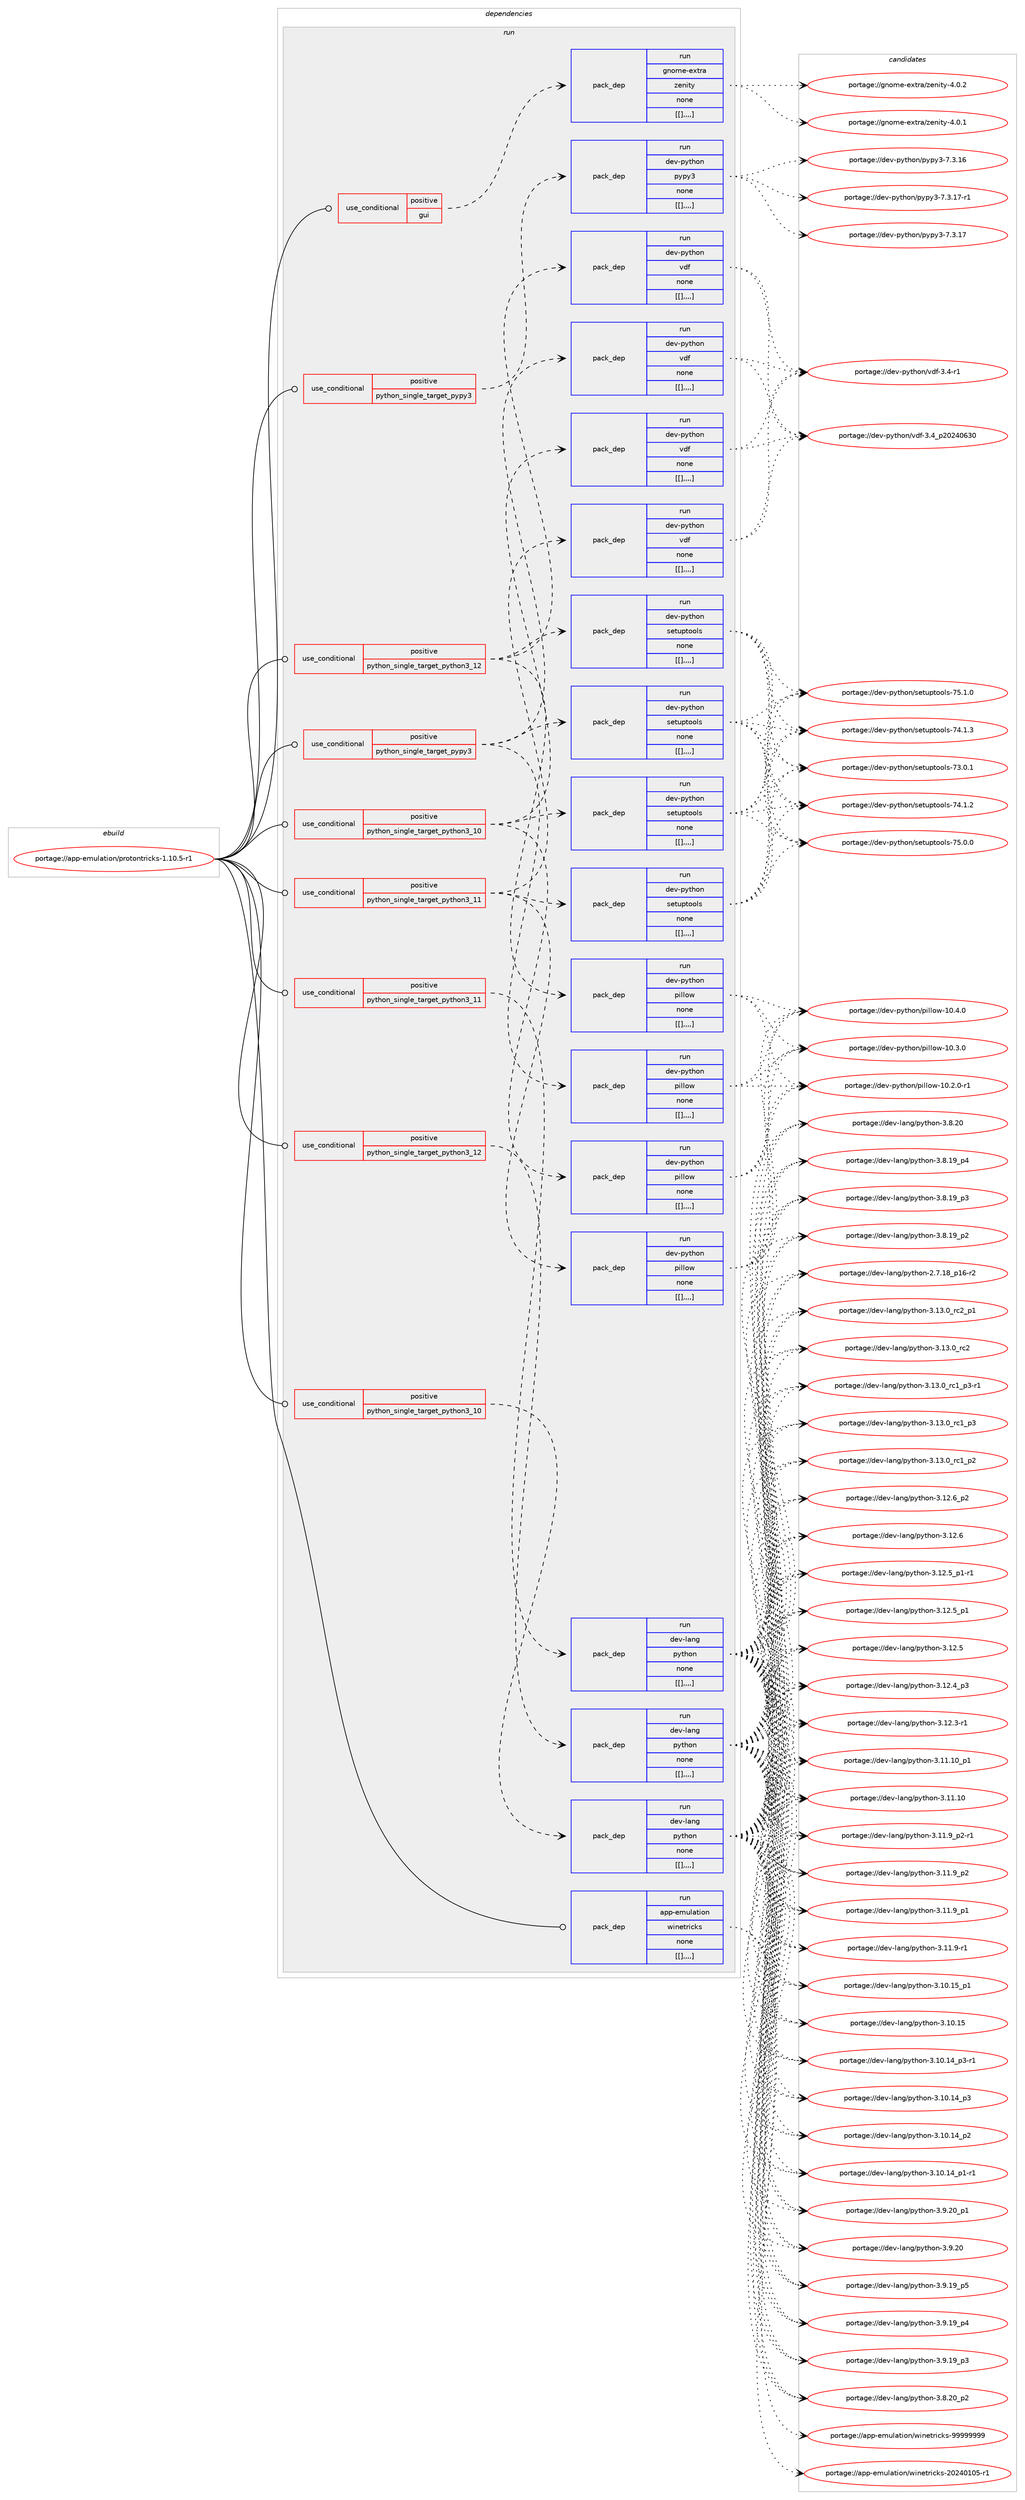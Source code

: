 digraph prolog {

# *************
# Graph options
# *************

newrank=true;
concentrate=true;
compound=true;
graph [rankdir=LR,fontname=Helvetica,fontsize=10,ranksep=1.5];#, ranksep=2.5, nodesep=0.2];
edge  [arrowhead=vee];
node  [fontname=Helvetica,fontsize=10];

# **********
# The ebuild
# **********

subgraph cluster_leftcol {
color=gray;
label=<<i>ebuild</i>>;
id [label="portage://app-emulation/protontricks-1.10.5-r1", color=red, width=4, href="../app-emulation/protontricks-1.10.5-r1.svg"];
}

# ****************
# The dependencies
# ****************

subgraph cluster_midcol {
color=gray;
label=<<i>dependencies</i>>;
subgraph cluster_compile {
fillcolor="#eeeeee";
style=filled;
label=<<i>compile</i>>;
}
subgraph cluster_compileandrun {
fillcolor="#eeeeee";
style=filled;
label=<<i>compile and run</i>>;
}
subgraph cluster_run {
fillcolor="#eeeeee";
style=filled;
label=<<i>run</i>>;
subgraph cond7455 {
dependency27256 [label=<<TABLE BORDER="0" CELLBORDER="1" CELLSPACING="0" CELLPADDING="4"><TR><TD ROWSPAN="3" CELLPADDING="10">use_conditional</TD></TR><TR><TD>positive</TD></TR><TR><TD>gui</TD></TR></TABLE>>, shape=none, color=red];
subgraph pack19598 {
dependency27257 [label=<<TABLE BORDER="0" CELLBORDER="1" CELLSPACING="0" CELLPADDING="4" WIDTH="220"><TR><TD ROWSPAN="6" CELLPADDING="30">pack_dep</TD></TR><TR><TD WIDTH="110">run</TD></TR><TR><TD>gnome-extra</TD></TR><TR><TD>zenity</TD></TR><TR><TD>none</TD></TR><TR><TD>[[],,,,]</TD></TR></TABLE>>, shape=none, color=blue];
}
dependency27256:e -> dependency27257:w [weight=20,style="dashed",arrowhead="vee"];
}
id:e -> dependency27256:w [weight=20,style="solid",arrowhead="odot"];
subgraph cond7456 {
dependency27258 [label=<<TABLE BORDER="0" CELLBORDER="1" CELLSPACING="0" CELLPADDING="4"><TR><TD ROWSPAN="3" CELLPADDING="10">use_conditional</TD></TR><TR><TD>positive</TD></TR><TR><TD>python_single_target_pypy3</TD></TR></TABLE>>, shape=none, color=red];
subgraph pack19599 {
dependency27259 [label=<<TABLE BORDER="0" CELLBORDER="1" CELLSPACING="0" CELLPADDING="4" WIDTH="220"><TR><TD ROWSPAN="6" CELLPADDING="30">pack_dep</TD></TR><TR><TD WIDTH="110">run</TD></TR><TR><TD>dev-python</TD></TR><TR><TD>pillow</TD></TR><TR><TD>none</TD></TR><TR><TD>[[],,,,]</TD></TR></TABLE>>, shape=none, color=blue];
}
dependency27258:e -> dependency27259:w [weight=20,style="dashed",arrowhead="vee"];
subgraph pack19600 {
dependency27260 [label=<<TABLE BORDER="0" CELLBORDER="1" CELLSPACING="0" CELLPADDING="4" WIDTH="220"><TR><TD ROWSPAN="6" CELLPADDING="30">pack_dep</TD></TR><TR><TD WIDTH="110">run</TD></TR><TR><TD>dev-python</TD></TR><TR><TD>setuptools</TD></TR><TR><TD>none</TD></TR><TR><TD>[[],,,,]</TD></TR></TABLE>>, shape=none, color=blue];
}
dependency27258:e -> dependency27260:w [weight=20,style="dashed",arrowhead="vee"];
subgraph pack19601 {
dependency27261 [label=<<TABLE BORDER="0" CELLBORDER="1" CELLSPACING="0" CELLPADDING="4" WIDTH="220"><TR><TD ROWSPAN="6" CELLPADDING="30">pack_dep</TD></TR><TR><TD WIDTH="110">run</TD></TR><TR><TD>dev-python</TD></TR><TR><TD>vdf</TD></TR><TR><TD>none</TD></TR><TR><TD>[[],,,,]</TD></TR></TABLE>>, shape=none, color=blue];
}
dependency27258:e -> dependency27261:w [weight=20,style="dashed",arrowhead="vee"];
}
id:e -> dependency27258:w [weight=20,style="solid",arrowhead="odot"];
subgraph cond7457 {
dependency27262 [label=<<TABLE BORDER="0" CELLBORDER="1" CELLSPACING="0" CELLPADDING="4"><TR><TD ROWSPAN="3" CELLPADDING="10">use_conditional</TD></TR><TR><TD>positive</TD></TR><TR><TD>python_single_target_pypy3</TD></TR></TABLE>>, shape=none, color=red];
subgraph pack19602 {
dependency27263 [label=<<TABLE BORDER="0" CELLBORDER="1" CELLSPACING="0" CELLPADDING="4" WIDTH="220"><TR><TD ROWSPAN="6" CELLPADDING="30">pack_dep</TD></TR><TR><TD WIDTH="110">run</TD></TR><TR><TD>dev-python</TD></TR><TR><TD>pypy3</TD></TR><TR><TD>none</TD></TR><TR><TD>[[],,,,]</TD></TR></TABLE>>, shape=none, color=blue];
}
dependency27262:e -> dependency27263:w [weight=20,style="dashed",arrowhead="vee"];
}
id:e -> dependency27262:w [weight=20,style="solid",arrowhead="odot"];
subgraph cond7458 {
dependency27264 [label=<<TABLE BORDER="0" CELLBORDER="1" CELLSPACING="0" CELLPADDING="4"><TR><TD ROWSPAN="3" CELLPADDING="10">use_conditional</TD></TR><TR><TD>positive</TD></TR><TR><TD>python_single_target_python3_10</TD></TR></TABLE>>, shape=none, color=red];
subgraph pack19603 {
dependency27265 [label=<<TABLE BORDER="0" CELLBORDER="1" CELLSPACING="0" CELLPADDING="4" WIDTH="220"><TR><TD ROWSPAN="6" CELLPADDING="30">pack_dep</TD></TR><TR><TD WIDTH="110">run</TD></TR><TR><TD>dev-lang</TD></TR><TR><TD>python</TD></TR><TR><TD>none</TD></TR><TR><TD>[[],,,,]</TD></TR></TABLE>>, shape=none, color=blue];
}
dependency27264:e -> dependency27265:w [weight=20,style="dashed",arrowhead="vee"];
}
id:e -> dependency27264:w [weight=20,style="solid",arrowhead="odot"];
subgraph cond7459 {
dependency27266 [label=<<TABLE BORDER="0" CELLBORDER="1" CELLSPACING="0" CELLPADDING="4"><TR><TD ROWSPAN="3" CELLPADDING="10">use_conditional</TD></TR><TR><TD>positive</TD></TR><TR><TD>python_single_target_python3_10</TD></TR></TABLE>>, shape=none, color=red];
subgraph pack19604 {
dependency27267 [label=<<TABLE BORDER="0" CELLBORDER="1" CELLSPACING="0" CELLPADDING="4" WIDTH="220"><TR><TD ROWSPAN="6" CELLPADDING="30">pack_dep</TD></TR><TR><TD WIDTH="110">run</TD></TR><TR><TD>dev-python</TD></TR><TR><TD>pillow</TD></TR><TR><TD>none</TD></TR><TR><TD>[[],,,,]</TD></TR></TABLE>>, shape=none, color=blue];
}
dependency27266:e -> dependency27267:w [weight=20,style="dashed",arrowhead="vee"];
subgraph pack19605 {
dependency27268 [label=<<TABLE BORDER="0" CELLBORDER="1" CELLSPACING="0" CELLPADDING="4" WIDTH="220"><TR><TD ROWSPAN="6" CELLPADDING="30">pack_dep</TD></TR><TR><TD WIDTH="110">run</TD></TR><TR><TD>dev-python</TD></TR><TR><TD>setuptools</TD></TR><TR><TD>none</TD></TR><TR><TD>[[],,,,]</TD></TR></TABLE>>, shape=none, color=blue];
}
dependency27266:e -> dependency27268:w [weight=20,style="dashed",arrowhead="vee"];
subgraph pack19606 {
dependency27269 [label=<<TABLE BORDER="0" CELLBORDER="1" CELLSPACING="0" CELLPADDING="4" WIDTH="220"><TR><TD ROWSPAN="6" CELLPADDING="30">pack_dep</TD></TR><TR><TD WIDTH="110">run</TD></TR><TR><TD>dev-python</TD></TR><TR><TD>vdf</TD></TR><TR><TD>none</TD></TR><TR><TD>[[],,,,]</TD></TR></TABLE>>, shape=none, color=blue];
}
dependency27266:e -> dependency27269:w [weight=20,style="dashed",arrowhead="vee"];
}
id:e -> dependency27266:w [weight=20,style="solid",arrowhead="odot"];
subgraph cond7460 {
dependency27270 [label=<<TABLE BORDER="0" CELLBORDER="1" CELLSPACING="0" CELLPADDING="4"><TR><TD ROWSPAN="3" CELLPADDING="10">use_conditional</TD></TR><TR><TD>positive</TD></TR><TR><TD>python_single_target_python3_11</TD></TR></TABLE>>, shape=none, color=red];
subgraph pack19607 {
dependency27271 [label=<<TABLE BORDER="0" CELLBORDER="1" CELLSPACING="0" CELLPADDING="4" WIDTH="220"><TR><TD ROWSPAN="6" CELLPADDING="30">pack_dep</TD></TR><TR><TD WIDTH="110">run</TD></TR><TR><TD>dev-lang</TD></TR><TR><TD>python</TD></TR><TR><TD>none</TD></TR><TR><TD>[[],,,,]</TD></TR></TABLE>>, shape=none, color=blue];
}
dependency27270:e -> dependency27271:w [weight=20,style="dashed",arrowhead="vee"];
}
id:e -> dependency27270:w [weight=20,style="solid",arrowhead="odot"];
subgraph cond7461 {
dependency27272 [label=<<TABLE BORDER="0" CELLBORDER="1" CELLSPACING="0" CELLPADDING="4"><TR><TD ROWSPAN="3" CELLPADDING="10">use_conditional</TD></TR><TR><TD>positive</TD></TR><TR><TD>python_single_target_python3_11</TD></TR></TABLE>>, shape=none, color=red];
subgraph pack19608 {
dependency27273 [label=<<TABLE BORDER="0" CELLBORDER="1" CELLSPACING="0" CELLPADDING="4" WIDTH="220"><TR><TD ROWSPAN="6" CELLPADDING="30">pack_dep</TD></TR><TR><TD WIDTH="110">run</TD></TR><TR><TD>dev-python</TD></TR><TR><TD>pillow</TD></TR><TR><TD>none</TD></TR><TR><TD>[[],,,,]</TD></TR></TABLE>>, shape=none, color=blue];
}
dependency27272:e -> dependency27273:w [weight=20,style="dashed",arrowhead="vee"];
subgraph pack19609 {
dependency27274 [label=<<TABLE BORDER="0" CELLBORDER="1" CELLSPACING="0" CELLPADDING="4" WIDTH="220"><TR><TD ROWSPAN="6" CELLPADDING="30">pack_dep</TD></TR><TR><TD WIDTH="110">run</TD></TR><TR><TD>dev-python</TD></TR><TR><TD>setuptools</TD></TR><TR><TD>none</TD></TR><TR><TD>[[],,,,]</TD></TR></TABLE>>, shape=none, color=blue];
}
dependency27272:e -> dependency27274:w [weight=20,style="dashed",arrowhead="vee"];
subgraph pack19610 {
dependency27275 [label=<<TABLE BORDER="0" CELLBORDER="1" CELLSPACING="0" CELLPADDING="4" WIDTH="220"><TR><TD ROWSPAN="6" CELLPADDING="30">pack_dep</TD></TR><TR><TD WIDTH="110">run</TD></TR><TR><TD>dev-python</TD></TR><TR><TD>vdf</TD></TR><TR><TD>none</TD></TR><TR><TD>[[],,,,]</TD></TR></TABLE>>, shape=none, color=blue];
}
dependency27272:e -> dependency27275:w [weight=20,style="dashed",arrowhead="vee"];
}
id:e -> dependency27272:w [weight=20,style="solid",arrowhead="odot"];
subgraph cond7462 {
dependency27276 [label=<<TABLE BORDER="0" CELLBORDER="1" CELLSPACING="0" CELLPADDING="4"><TR><TD ROWSPAN="3" CELLPADDING="10">use_conditional</TD></TR><TR><TD>positive</TD></TR><TR><TD>python_single_target_python3_12</TD></TR></TABLE>>, shape=none, color=red];
subgraph pack19611 {
dependency27277 [label=<<TABLE BORDER="0" CELLBORDER="1" CELLSPACING="0" CELLPADDING="4" WIDTH="220"><TR><TD ROWSPAN="6" CELLPADDING="30">pack_dep</TD></TR><TR><TD WIDTH="110">run</TD></TR><TR><TD>dev-lang</TD></TR><TR><TD>python</TD></TR><TR><TD>none</TD></TR><TR><TD>[[],,,,]</TD></TR></TABLE>>, shape=none, color=blue];
}
dependency27276:e -> dependency27277:w [weight=20,style="dashed",arrowhead="vee"];
}
id:e -> dependency27276:w [weight=20,style="solid",arrowhead="odot"];
subgraph cond7463 {
dependency27278 [label=<<TABLE BORDER="0" CELLBORDER="1" CELLSPACING="0" CELLPADDING="4"><TR><TD ROWSPAN="3" CELLPADDING="10">use_conditional</TD></TR><TR><TD>positive</TD></TR><TR><TD>python_single_target_python3_12</TD></TR></TABLE>>, shape=none, color=red];
subgraph pack19612 {
dependency27279 [label=<<TABLE BORDER="0" CELLBORDER="1" CELLSPACING="0" CELLPADDING="4" WIDTH="220"><TR><TD ROWSPAN="6" CELLPADDING="30">pack_dep</TD></TR><TR><TD WIDTH="110">run</TD></TR><TR><TD>dev-python</TD></TR><TR><TD>pillow</TD></TR><TR><TD>none</TD></TR><TR><TD>[[],,,,]</TD></TR></TABLE>>, shape=none, color=blue];
}
dependency27278:e -> dependency27279:w [weight=20,style="dashed",arrowhead="vee"];
subgraph pack19613 {
dependency27280 [label=<<TABLE BORDER="0" CELLBORDER="1" CELLSPACING="0" CELLPADDING="4" WIDTH="220"><TR><TD ROWSPAN="6" CELLPADDING="30">pack_dep</TD></TR><TR><TD WIDTH="110">run</TD></TR><TR><TD>dev-python</TD></TR><TR><TD>setuptools</TD></TR><TR><TD>none</TD></TR><TR><TD>[[],,,,]</TD></TR></TABLE>>, shape=none, color=blue];
}
dependency27278:e -> dependency27280:w [weight=20,style="dashed",arrowhead="vee"];
subgraph pack19614 {
dependency27281 [label=<<TABLE BORDER="0" CELLBORDER="1" CELLSPACING="0" CELLPADDING="4" WIDTH="220"><TR><TD ROWSPAN="6" CELLPADDING="30">pack_dep</TD></TR><TR><TD WIDTH="110">run</TD></TR><TR><TD>dev-python</TD></TR><TR><TD>vdf</TD></TR><TR><TD>none</TD></TR><TR><TD>[[],,,,]</TD></TR></TABLE>>, shape=none, color=blue];
}
dependency27278:e -> dependency27281:w [weight=20,style="dashed",arrowhead="vee"];
}
id:e -> dependency27278:w [weight=20,style="solid",arrowhead="odot"];
subgraph pack19615 {
dependency27282 [label=<<TABLE BORDER="0" CELLBORDER="1" CELLSPACING="0" CELLPADDING="4" WIDTH="220"><TR><TD ROWSPAN="6" CELLPADDING="30">pack_dep</TD></TR><TR><TD WIDTH="110">run</TD></TR><TR><TD>app-emulation</TD></TR><TR><TD>winetricks</TD></TR><TR><TD>none</TD></TR><TR><TD>[[],,,,]</TD></TR></TABLE>>, shape=none, color=blue];
}
id:e -> dependency27282:w [weight=20,style="solid",arrowhead="odot"];
}
}

# **************
# The candidates
# **************

subgraph cluster_choices {
rank=same;
color=gray;
label=<<i>candidates</i>>;

subgraph choice19598 {
color=black;
nodesep=1;
choice103110111109101451011201161149747122101110105116121455246484650 [label="portage://gnome-extra/zenity-4.0.2", color=red, width=4,href="../gnome-extra/zenity-4.0.2.svg"];
choice103110111109101451011201161149747122101110105116121455246484649 [label="portage://gnome-extra/zenity-4.0.1", color=red, width=4,href="../gnome-extra/zenity-4.0.1.svg"];
dependency27257:e -> choice103110111109101451011201161149747122101110105116121455246484650:w [style=dotted,weight="100"];
dependency27257:e -> choice103110111109101451011201161149747122101110105116121455246484649:w [style=dotted,weight="100"];
}
subgraph choice19599 {
color=black;
nodesep=1;
choice100101118451121211161041111104711210510810811111945494846524648 [label="portage://dev-python/pillow-10.4.0", color=red, width=4,href="../dev-python/pillow-10.4.0.svg"];
choice100101118451121211161041111104711210510810811111945494846514648 [label="portage://dev-python/pillow-10.3.0", color=red, width=4,href="../dev-python/pillow-10.3.0.svg"];
choice1001011184511212111610411111047112105108108111119454948465046484511449 [label="portage://dev-python/pillow-10.2.0-r1", color=red, width=4,href="../dev-python/pillow-10.2.0-r1.svg"];
dependency27259:e -> choice100101118451121211161041111104711210510810811111945494846524648:w [style=dotted,weight="100"];
dependency27259:e -> choice100101118451121211161041111104711210510810811111945494846514648:w [style=dotted,weight="100"];
dependency27259:e -> choice1001011184511212111610411111047112105108108111119454948465046484511449:w [style=dotted,weight="100"];
}
subgraph choice19600 {
color=black;
nodesep=1;
choice100101118451121211161041111104711510111611711211611111110811545555346494648 [label="portage://dev-python/setuptools-75.1.0", color=red, width=4,href="../dev-python/setuptools-75.1.0.svg"];
choice100101118451121211161041111104711510111611711211611111110811545555346484648 [label="portage://dev-python/setuptools-75.0.0", color=red, width=4,href="../dev-python/setuptools-75.0.0.svg"];
choice100101118451121211161041111104711510111611711211611111110811545555246494651 [label="portage://dev-python/setuptools-74.1.3", color=red, width=4,href="../dev-python/setuptools-74.1.3.svg"];
choice100101118451121211161041111104711510111611711211611111110811545555246494650 [label="portage://dev-python/setuptools-74.1.2", color=red, width=4,href="../dev-python/setuptools-74.1.2.svg"];
choice100101118451121211161041111104711510111611711211611111110811545555146484649 [label="portage://dev-python/setuptools-73.0.1", color=red, width=4,href="../dev-python/setuptools-73.0.1.svg"];
dependency27260:e -> choice100101118451121211161041111104711510111611711211611111110811545555346494648:w [style=dotted,weight="100"];
dependency27260:e -> choice100101118451121211161041111104711510111611711211611111110811545555346484648:w [style=dotted,weight="100"];
dependency27260:e -> choice100101118451121211161041111104711510111611711211611111110811545555246494651:w [style=dotted,weight="100"];
dependency27260:e -> choice100101118451121211161041111104711510111611711211611111110811545555246494650:w [style=dotted,weight="100"];
dependency27260:e -> choice100101118451121211161041111104711510111611711211611111110811545555146484649:w [style=dotted,weight="100"];
}
subgraph choice19601 {
color=black;
nodesep=1;
choice100101118451121211161041111104711810010245514652951125048505248545148 [label="portage://dev-python/vdf-3.4_p20240630", color=red, width=4,href="../dev-python/vdf-3.4_p20240630.svg"];
choice1001011184511212111610411111047118100102455146524511449 [label="portage://dev-python/vdf-3.4-r1", color=red, width=4,href="../dev-python/vdf-3.4-r1.svg"];
dependency27261:e -> choice100101118451121211161041111104711810010245514652951125048505248545148:w [style=dotted,weight="100"];
dependency27261:e -> choice1001011184511212111610411111047118100102455146524511449:w [style=dotted,weight="100"];
}
subgraph choice19602 {
color=black;
nodesep=1;
choice100101118451121211161041111104711212111212151455546514649554511449 [label="portage://dev-python/pypy3-7.3.17-r1", color=red, width=4,href="../dev-python/pypy3-7.3.17-r1.svg"];
choice10010111845112121116104111110471121211121215145554651464955 [label="portage://dev-python/pypy3-7.3.17", color=red, width=4,href="../dev-python/pypy3-7.3.17.svg"];
choice10010111845112121116104111110471121211121215145554651464954 [label="portage://dev-python/pypy3-7.3.16", color=red, width=4,href="../dev-python/pypy3-7.3.16.svg"];
dependency27263:e -> choice100101118451121211161041111104711212111212151455546514649554511449:w [style=dotted,weight="100"];
dependency27263:e -> choice10010111845112121116104111110471121211121215145554651464955:w [style=dotted,weight="100"];
dependency27263:e -> choice10010111845112121116104111110471121211121215145554651464954:w [style=dotted,weight="100"];
}
subgraph choice19603 {
color=black;
nodesep=1;
choice100101118451089711010347112121116104111110455146495146489511499509511249 [label="portage://dev-lang/python-3.13.0_rc2_p1", color=red, width=4,href="../dev-lang/python-3.13.0_rc2_p1.svg"];
choice10010111845108971101034711212111610411111045514649514648951149950 [label="portage://dev-lang/python-3.13.0_rc2", color=red, width=4,href="../dev-lang/python-3.13.0_rc2.svg"];
choice1001011184510897110103471121211161041111104551464951464895114994995112514511449 [label="portage://dev-lang/python-3.13.0_rc1_p3-r1", color=red, width=4,href="../dev-lang/python-3.13.0_rc1_p3-r1.svg"];
choice100101118451089711010347112121116104111110455146495146489511499499511251 [label="portage://dev-lang/python-3.13.0_rc1_p3", color=red, width=4,href="../dev-lang/python-3.13.0_rc1_p3.svg"];
choice100101118451089711010347112121116104111110455146495146489511499499511250 [label="portage://dev-lang/python-3.13.0_rc1_p2", color=red, width=4,href="../dev-lang/python-3.13.0_rc1_p2.svg"];
choice100101118451089711010347112121116104111110455146495046549511250 [label="portage://dev-lang/python-3.12.6_p2", color=red, width=4,href="../dev-lang/python-3.12.6_p2.svg"];
choice10010111845108971101034711212111610411111045514649504654 [label="portage://dev-lang/python-3.12.6", color=red, width=4,href="../dev-lang/python-3.12.6.svg"];
choice1001011184510897110103471121211161041111104551464950465395112494511449 [label="portage://dev-lang/python-3.12.5_p1-r1", color=red, width=4,href="../dev-lang/python-3.12.5_p1-r1.svg"];
choice100101118451089711010347112121116104111110455146495046539511249 [label="portage://dev-lang/python-3.12.5_p1", color=red, width=4,href="../dev-lang/python-3.12.5_p1.svg"];
choice10010111845108971101034711212111610411111045514649504653 [label="portage://dev-lang/python-3.12.5", color=red, width=4,href="../dev-lang/python-3.12.5.svg"];
choice100101118451089711010347112121116104111110455146495046529511251 [label="portage://dev-lang/python-3.12.4_p3", color=red, width=4,href="../dev-lang/python-3.12.4_p3.svg"];
choice100101118451089711010347112121116104111110455146495046514511449 [label="portage://dev-lang/python-3.12.3-r1", color=red, width=4,href="../dev-lang/python-3.12.3-r1.svg"];
choice10010111845108971101034711212111610411111045514649494649489511249 [label="portage://dev-lang/python-3.11.10_p1", color=red, width=4,href="../dev-lang/python-3.11.10_p1.svg"];
choice1001011184510897110103471121211161041111104551464949464948 [label="portage://dev-lang/python-3.11.10", color=red, width=4,href="../dev-lang/python-3.11.10.svg"];
choice1001011184510897110103471121211161041111104551464949465795112504511449 [label="portage://dev-lang/python-3.11.9_p2-r1", color=red, width=4,href="../dev-lang/python-3.11.9_p2-r1.svg"];
choice100101118451089711010347112121116104111110455146494946579511250 [label="portage://dev-lang/python-3.11.9_p2", color=red, width=4,href="../dev-lang/python-3.11.9_p2.svg"];
choice100101118451089711010347112121116104111110455146494946579511249 [label="portage://dev-lang/python-3.11.9_p1", color=red, width=4,href="../dev-lang/python-3.11.9_p1.svg"];
choice100101118451089711010347112121116104111110455146494946574511449 [label="portage://dev-lang/python-3.11.9-r1", color=red, width=4,href="../dev-lang/python-3.11.9-r1.svg"];
choice10010111845108971101034711212111610411111045514649484649539511249 [label="portage://dev-lang/python-3.10.15_p1", color=red, width=4,href="../dev-lang/python-3.10.15_p1.svg"];
choice1001011184510897110103471121211161041111104551464948464953 [label="portage://dev-lang/python-3.10.15", color=red, width=4,href="../dev-lang/python-3.10.15.svg"];
choice100101118451089711010347112121116104111110455146494846495295112514511449 [label="portage://dev-lang/python-3.10.14_p3-r1", color=red, width=4,href="../dev-lang/python-3.10.14_p3-r1.svg"];
choice10010111845108971101034711212111610411111045514649484649529511251 [label="portage://dev-lang/python-3.10.14_p3", color=red, width=4,href="../dev-lang/python-3.10.14_p3.svg"];
choice10010111845108971101034711212111610411111045514649484649529511250 [label="portage://dev-lang/python-3.10.14_p2", color=red, width=4,href="../dev-lang/python-3.10.14_p2.svg"];
choice100101118451089711010347112121116104111110455146494846495295112494511449 [label="portage://dev-lang/python-3.10.14_p1-r1", color=red, width=4,href="../dev-lang/python-3.10.14_p1-r1.svg"];
choice100101118451089711010347112121116104111110455146574650489511249 [label="portage://dev-lang/python-3.9.20_p1", color=red, width=4,href="../dev-lang/python-3.9.20_p1.svg"];
choice10010111845108971101034711212111610411111045514657465048 [label="portage://dev-lang/python-3.9.20", color=red, width=4,href="../dev-lang/python-3.9.20.svg"];
choice100101118451089711010347112121116104111110455146574649579511253 [label="portage://dev-lang/python-3.9.19_p5", color=red, width=4,href="../dev-lang/python-3.9.19_p5.svg"];
choice100101118451089711010347112121116104111110455146574649579511252 [label="portage://dev-lang/python-3.9.19_p4", color=red, width=4,href="../dev-lang/python-3.9.19_p4.svg"];
choice100101118451089711010347112121116104111110455146574649579511251 [label="portage://dev-lang/python-3.9.19_p3", color=red, width=4,href="../dev-lang/python-3.9.19_p3.svg"];
choice100101118451089711010347112121116104111110455146564650489511250 [label="portage://dev-lang/python-3.8.20_p2", color=red, width=4,href="../dev-lang/python-3.8.20_p2.svg"];
choice10010111845108971101034711212111610411111045514656465048 [label="portage://dev-lang/python-3.8.20", color=red, width=4,href="../dev-lang/python-3.8.20.svg"];
choice100101118451089711010347112121116104111110455146564649579511252 [label="portage://dev-lang/python-3.8.19_p4", color=red, width=4,href="../dev-lang/python-3.8.19_p4.svg"];
choice100101118451089711010347112121116104111110455146564649579511251 [label="portage://dev-lang/python-3.8.19_p3", color=red, width=4,href="../dev-lang/python-3.8.19_p3.svg"];
choice100101118451089711010347112121116104111110455146564649579511250 [label="portage://dev-lang/python-3.8.19_p2", color=red, width=4,href="../dev-lang/python-3.8.19_p2.svg"];
choice100101118451089711010347112121116104111110455046554649569511249544511450 [label="portage://dev-lang/python-2.7.18_p16-r2", color=red, width=4,href="../dev-lang/python-2.7.18_p16-r2.svg"];
dependency27265:e -> choice100101118451089711010347112121116104111110455146495146489511499509511249:w [style=dotted,weight="100"];
dependency27265:e -> choice10010111845108971101034711212111610411111045514649514648951149950:w [style=dotted,weight="100"];
dependency27265:e -> choice1001011184510897110103471121211161041111104551464951464895114994995112514511449:w [style=dotted,weight="100"];
dependency27265:e -> choice100101118451089711010347112121116104111110455146495146489511499499511251:w [style=dotted,weight="100"];
dependency27265:e -> choice100101118451089711010347112121116104111110455146495146489511499499511250:w [style=dotted,weight="100"];
dependency27265:e -> choice100101118451089711010347112121116104111110455146495046549511250:w [style=dotted,weight="100"];
dependency27265:e -> choice10010111845108971101034711212111610411111045514649504654:w [style=dotted,weight="100"];
dependency27265:e -> choice1001011184510897110103471121211161041111104551464950465395112494511449:w [style=dotted,weight="100"];
dependency27265:e -> choice100101118451089711010347112121116104111110455146495046539511249:w [style=dotted,weight="100"];
dependency27265:e -> choice10010111845108971101034711212111610411111045514649504653:w [style=dotted,weight="100"];
dependency27265:e -> choice100101118451089711010347112121116104111110455146495046529511251:w [style=dotted,weight="100"];
dependency27265:e -> choice100101118451089711010347112121116104111110455146495046514511449:w [style=dotted,weight="100"];
dependency27265:e -> choice10010111845108971101034711212111610411111045514649494649489511249:w [style=dotted,weight="100"];
dependency27265:e -> choice1001011184510897110103471121211161041111104551464949464948:w [style=dotted,weight="100"];
dependency27265:e -> choice1001011184510897110103471121211161041111104551464949465795112504511449:w [style=dotted,weight="100"];
dependency27265:e -> choice100101118451089711010347112121116104111110455146494946579511250:w [style=dotted,weight="100"];
dependency27265:e -> choice100101118451089711010347112121116104111110455146494946579511249:w [style=dotted,weight="100"];
dependency27265:e -> choice100101118451089711010347112121116104111110455146494946574511449:w [style=dotted,weight="100"];
dependency27265:e -> choice10010111845108971101034711212111610411111045514649484649539511249:w [style=dotted,weight="100"];
dependency27265:e -> choice1001011184510897110103471121211161041111104551464948464953:w [style=dotted,weight="100"];
dependency27265:e -> choice100101118451089711010347112121116104111110455146494846495295112514511449:w [style=dotted,weight="100"];
dependency27265:e -> choice10010111845108971101034711212111610411111045514649484649529511251:w [style=dotted,weight="100"];
dependency27265:e -> choice10010111845108971101034711212111610411111045514649484649529511250:w [style=dotted,weight="100"];
dependency27265:e -> choice100101118451089711010347112121116104111110455146494846495295112494511449:w [style=dotted,weight="100"];
dependency27265:e -> choice100101118451089711010347112121116104111110455146574650489511249:w [style=dotted,weight="100"];
dependency27265:e -> choice10010111845108971101034711212111610411111045514657465048:w [style=dotted,weight="100"];
dependency27265:e -> choice100101118451089711010347112121116104111110455146574649579511253:w [style=dotted,weight="100"];
dependency27265:e -> choice100101118451089711010347112121116104111110455146574649579511252:w [style=dotted,weight="100"];
dependency27265:e -> choice100101118451089711010347112121116104111110455146574649579511251:w [style=dotted,weight="100"];
dependency27265:e -> choice100101118451089711010347112121116104111110455146564650489511250:w [style=dotted,weight="100"];
dependency27265:e -> choice10010111845108971101034711212111610411111045514656465048:w [style=dotted,weight="100"];
dependency27265:e -> choice100101118451089711010347112121116104111110455146564649579511252:w [style=dotted,weight="100"];
dependency27265:e -> choice100101118451089711010347112121116104111110455146564649579511251:w [style=dotted,weight="100"];
dependency27265:e -> choice100101118451089711010347112121116104111110455146564649579511250:w [style=dotted,weight="100"];
dependency27265:e -> choice100101118451089711010347112121116104111110455046554649569511249544511450:w [style=dotted,weight="100"];
}
subgraph choice19604 {
color=black;
nodesep=1;
choice100101118451121211161041111104711210510810811111945494846524648 [label="portage://dev-python/pillow-10.4.0", color=red, width=4,href="../dev-python/pillow-10.4.0.svg"];
choice100101118451121211161041111104711210510810811111945494846514648 [label="portage://dev-python/pillow-10.3.0", color=red, width=4,href="../dev-python/pillow-10.3.0.svg"];
choice1001011184511212111610411111047112105108108111119454948465046484511449 [label="portage://dev-python/pillow-10.2.0-r1", color=red, width=4,href="../dev-python/pillow-10.2.0-r1.svg"];
dependency27267:e -> choice100101118451121211161041111104711210510810811111945494846524648:w [style=dotted,weight="100"];
dependency27267:e -> choice100101118451121211161041111104711210510810811111945494846514648:w [style=dotted,weight="100"];
dependency27267:e -> choice1001011184511212111610411111047112105108108111119454948465046484511449:w [style=dotted,weight="100"];
}
subgraph choice19605 {
color=black;
nodesep=1;
choice100101118451121211161041111104711510111611711211611111110811545555346494648 [label="portage://dev-python/setuptools-75.1.0", color=red, width=4,href="../dev-python/setuptools-75.1.0.svg"];
choice100101118451121211161041111104711510111611711211611111110811545555346484648 [label="portage://dev-python/setuptools-75.0.0", color=red, width=4,href="../dev-python/setuptools-75.0.0.svg"];
choice100101118451121211161041111104711510111611711211611111110811545555246494651 [label="portage://dev-python/setuptools-74.1.3", color=red, width=4,href="../dev-python/setuptools-74.1.3.svg"];
choice100101118451121211161041111104711510111611711211611111110811545555246494650 [label="portage://dev-python/setuptools-74.1.2", color=red, width=4,href="../dev-python/setuptools-74.1.2.svg"];
choice100101118451121211161041111104711510111611711211611111110811545555146484649 [label="portage://dev-python/setuptools-73.0.1", color=red, width=4,href="../dev-python/setuptools-73.0.1.svg"];
dependency27268:e -> choice100101118451121211161041111104711510111611711211611111110811545555346494648:w [style=dotted,weight="100"];
dependency27268:e -> choice100101118451121211161041111104711510111611711211611111110811545555346484648:w [style=dotted,weight="100"];
dependency27268:e -> choice100101118451121211161041111104711510111611711211611111110811545555246494651:w [style=dotted,weight="100"];
dependency27268:e -> choice100101118451121211161041111104711510111611711211611111110811545555246494650:w [style=dotted,weight="100"];
dependency27268:e -> choice100101118451121211161041111104711510111611711211611111110811545555146484649:w [style=dotted,weight="100"];
}
subgraph choice19606 {
color=black;
nodesep=1;
choice100101118451121211161041111104711810010245514652951125048505248545148 [label="portage://dev-python/vdf-3.4_p20240630", color=red, width=4,href="../dev-python/vdf-3.4_p20240630.svg"];
choice1001011184511212111610411111047118100102455146524511449 [label="portage://dev-python/vdf-3.4-r1", color=red, width=4,href="../dev-python/vdf-3.4-r1.svg"];
dependency27269:e -> choice100101118451121211161041111104711810010245514652951125048505248545148:w [style=dotted,weight="100"];
dependency27269:e -> choice1001011184511212111610411111047118100102455146524511449:w [style=dotted,weight="100"];
}
subgraph choice19607 {
color=black;
nodesep=1;
choice100101118451089711010347112121116104111110455146495146489511499509511249 [label="portage://dev-lang/python-3.13.0_rc2_p1", color=red, width=4,href="../dev-lang/python-3.13.0_rc2_p1.svg"];
choice10010111845108971101034711212111610411111045514649514648951149950 [label="portage://dev-lang/python-3.13.0_rc2", color=red, width=4,href="../dev-lang/python-3.13.0_rc2.svg"];
choice1001011184510897110103471121211161041111104551464951464895114994995112514511449 [label="portage://dev-lang/python-3.13.0_rc1_p3-r1", color=red, width=4,href="../dev-lang/python-3.13.0_rc1_p3-r1.svg"];
choice100101118451089711010347112121116104111110455146495146489511499499511251 [label="portage://dev-lang/python-3.13.0_rc1_p3", color=red, width=4,href="../dev-lang/python-3.13.0_rc1_p3.svg"];
choice100101118451089711010347112121116104111110455146495146489511499499511250 [label="portage://dev-lang/python-3.13.0_rc1_p2", color=red, width=4,href="../dev-lang/python-3.13.0_rc1_p2.svg"];
choice100101118451089711010347112121116104111110455146495046549511250 [label="portage://dev-lang/python-3.12.6_p2", color=red, width=4,href="../dev-lang/python-3.12.6_p2.svg"];
choice10010111845108971101034711212111610411111045514649504654 [label="portage://dev-lang/python-3.12.6", color=red, width=4,href="../dev-lang/python-3.12.6.svg"];
choice1001011184510897110103471121211161041111104551464950465395112494511449 [label="portage://dev-lang/python-3.12.5_p1-r1", color=red, width=4,href="../dev-lang/python-3.12.5_p1-r1.svg"];
choice100101118451089711010347112121116104111110455146495046539511249 [label="portage://dev-lang/python-3.12.5_p1", color=red, width=4,href="../dev-lang/python-3.12.5_p1.svg"];
choice10010111845108971101034711212111610411111045514649504653 [label="portage://dev-lang/python-3.12.5", color=red, width=4,href="../dev-lang/python-3.12.5.svg"];
choice100101118451089711010347112121116104111110455146495046529511251 [label="portage://dev-lang/python-3.12.4_p3", color=red, width=4,href="../dev-lang/python-3.12.4_p3.svg"];
choice100101118451089711010347112121116104111110455146495046514511449 [label="portage://dev-lang/python-3.12.3-r1", color=red, width=4,href="../dev-lang/python-3.12.3-r1.svg"];
choice10010111845108971101034711212111610411111045514649494649489511249 [label="portage://dev-lang/python-3.11.10_p1", color=red, width=4,href="../dev-lang/python-3.11.10_p1.svg"];
choice1001011184510897110103471121211161041111104551464949464948 [label="portage://dev-lang/python-3.11.10", color=red, width=4,href="../dev-lang/python-3.11.10.svg"];
choice1001011184510897110103471121211161041111104551464949465795112504511449 [label="portage://dev-lang/python-3.11.9_p2-r1", color=red, width=4,href="../dev-lang/python-3.11.9_p2-r1.svg"];
choice100101118451089711010347112121116104111110455146494946579511250 [label="portage://dev-lang/python-3.11.9_p2", color=red, width=4,href="../dev-lang/python-3.11.9_p2.svg"];
choice100101118451089711010347112121116104111110455146494946579511249 [label="portage://dev-lang/python-3.11.9_p1", color=red, width=4,href="../dev-lang/python-3.11.9_p1.svg"];
choice100101118451089711010347112121116104111110455146494946574511449 [label="portage://dev-lang/python-3.11.9-r1", color=red, width=4,href="../dev-lang/python-3.11.9-r1.svg"];
choice10010111845108971101034711212111610411111045514649484649539511249 [label="portage://dev-lang/python-3.10.15_p1", color=red, width=4,href="../dev-lang/python-3.10.15_p1.svg"];
choice1001011184510897110103471121211161041111104551464948464953 [label="portage://dev-lang/python-3.10.15", color=red, width=4,href="../dev-lang/python-3.10.15.svg"];
choice100101118451089711010347112121116104111110455146494846495295112514511449 [label="portage://dev-lang/python-3.10.14_p3-r1", color=red, width=4,href="../dev-lang/python-3.10.14_p3-r1.svg"];
choice10010111845108971101034711212111610411111045514649484649529511251 [label="portage://dev-lang/python-3.10.14_p3", color=red, width=4,href="../dev-lang/python-3.10.14_p3.svg"];
choice10010111845108971101034711212111610411111045514649484649529511250 [label="portage://dev-lang/python-3.10.14_p2", color=red, width=4,href="../dev-lang/python-3.10.14_p2.svg"];
choice100101118451089711010347112121116104111110455146494846495295112494511449 [label="portage://dev-lang/python-3.10.14_p1-r1", color=red, width=4,href="../dev-lang/python-3.10.14_p1-r1.svg"];
choice100101118451089711010347112121116104111110455146574650489511249 [label="portage://dev-lang/python-3.9.20_p1", color=red, width=4,href="../dev-lang/python-3.9.20_p1.svg"];
choice10010111845108971101034711212111610411111045514657465048 [label="portage://dev-lang/python-3.9.20", color=red, width=4,href="../dev-lang/python-3.9.20.svg"];
choice100101118451089711010347112121116104111110455146574649579511253 [label="portage://dev-lang/python-3.9.19_p5", color=red, width=4,href="../dev-lang/python-3.9.19_p5.svg"];
choice100101118451089711010347112121116104111110455146574649579511252 [label="portage://dev-lang/python-3.9.19_p4", color=red, width=4,href="../dev-lang/python-3.9.19_p4.svg"];
choice100101118451089711010347112121116104111110455146574649579511251 [label="portage://dev-lang/python-3.9.19_p3", color=red, width=4,href="../dev-lang/python-3.9.19_p3.svg"];
choice100101118451089711010347112121116104111110455146564650489511250 [label="portage://dev-lang/python-3.8.20_p2", color=red, width=4,href="../dev-lang/python-3.8.20_p2.svg"];
choice10010111845108971101034711212111610411111045514656465048 [label="portage://dev-lang/python-3.8.20", color=red, width=4,href="../dev-lang/python-3.8.20.svg"];
choice100101118451089711010347112121116104111110455146564649579511252 [label="portage://dev-lang/python-3.8.19_p4", color=red, width=4,href="../dev-lang/python-3.8.19_p4.svg"];
choice100101118451089711010347112121116104111110455146564649579511251 [label="portage://dev-lang/python-3.8.19_p3", color=red, width=4,href="../dev-lang/python-3.8.19_p3.svg"];
choice100101118451089711010347112121116104111110455146564649579511250 [label="portage://dev-lang/python-3.8.19_p2", color=red, width=4,href="../dev-lang/python-3.8.19_p2.svg"];
choice100101118451089711010347112121116104111110455046554649569511249544511450 [label="portage://dev-lang/python-2.7.18_p16-r2", color=red, width=4,href="../dev-lang/python-2.7.18_p16-r2.svg"];
dependency27271:e -> choice100101118451089711010347112121116104111110455146495146489511499509511249:w [style=dotted,weight="100"];
dependency27271:e -> choice10010111845108971101034711212111610411111045514649514648951149950:w [style=dotted,weight="100"];
dependency27271:e -> choice1001011184510897110103471121211161041111104551464951464895114994995112514511449:w [style=dotted,weight="100"];
dependency27271:e -> choice100101118451089711010347112121116104111110455146495146489511499499511251:w [style=dotted,weight="100"];
dependency27271:e -> choice100101118451089711010347112121116104111110455146495146489511499499511250:w [style=dotted,weight="100"];
dependency27271:e -> choice100101118451089711010347112121116104111110455146495046549511250:w [style=dotted,weight="100"];
dependency27271:e -> choice10010111845108971101034711212111610411111045514649504654:w [style=dotted,weight="100"];
dependency27271:e -> choice1001011184510897110103471121211161041111104551464950465395112494511449:w [style=dotted,weight="100"];
dependency27271:e -> choice100101118451089711010347112121116104111110455146495046539511249:w [style=dotted,weight="100"];
dependency27271:e -> choice10010111845108971101034711212111610411111045514649504653:w [style=dotted,weight="100"];
dependency27271:e -> choice100101118451089711010347112121116104111110455146495046529511251:w [style=dotted,weight="100"];
dependency27271:e -> choice100101118451089711010347112121116104111110455146495046514511449:w [style=dotted,weight="100"];
dependency27271:e -> choice10010111845108971101034711212111610411111045514649494649489511249:w [style=dotted,weight="100"];
dependency27271:e -> choice1001011184510897110103471121211161041111104551464949464948:w [style=dotted,weight="100"];
dependency27271:e -> choice1001011184510897110103471121211161041111104551464949465795112504511449:w [style=dotted,weight="100"];
dependency27271:e -> choice100101118451089711010347112121116104111110455146494946579511250:w [style=dotted,weight="100"];
dependency27271:e -> choice100101118451089711010347112121116104111110455146494946579511249:w [style=dotted,weight="100"];
dependency27271:e -> choice100101118451089711010347112121116104111110455146494946574511449:w [style=dotted,weight="100"];
dependency27271:e -> choice10010111845108971101034711212111610411111045514649484649539511249:w [style=dotted,weight="100"];
dependency27271:e -> choice1001011184510897110103471121211161041111104551464948464953:w [style=dotted,weight="100"];
dependency27271:e -> choice100101118451089711010347112121116104111110455146494846495295112514511449:w [style=dotted,weight="100"];
dependency27271:e -> choice10010111845108971101034711212111610411111045514649484649529511251:w [style=dotted,weight="100"];
dependency27271:e -> choice10010111845108971101034711212111610411111045514649484649529511250:w [style=dotted,weight="100"];
dependency27271:e -> choice100101118451089711010347112121116104111110455146494846495295112494511449:w [style=dotted,weight="100"];
dependency27271:e -> choice100101118451089711010347112121116104111110455146574650489511249:w [style=dotted,weight="100"];
dependency27271:e -> choice10010111845108971101034711212111610411111045514657465048:w [style=dotted,weight="100"];
dependency27271:e -> choice100101118451089711010347112121116104111110455146574649579511253:w [style=dotted,weight="100"];
dependency27271:e -> choice100101118451089711010347112121116104111110455146574649579511252:w [style=dotted,weight="100"];
dependency27271:e -> choice100101118451089711010347112121116104111110455146574649579511251:w [style=dotted,weight="100"];
dependency27271:e -> choice100101118451089711010347112121116104111110455146564650489511250:w [style=dotted,weight="100"];
dependency27271:e -> choice10010111845108971101034711212111610411111045514656465048:w [style=dotted,weight="100"];
dependency27271:e -> choice100101118451089711010347112121116104111110455146564649579511252:w [style=dotted,weight="100"];
dependency27271:e -> choice100101118451089711010347112121116104111110455146564649579511251:w [style=dotted,weight="100"];
dependency27271:e -> choice100101118451089711010347112121116104111110455146564649579511250:w [style=dotted,weight="100"];
dependency27271:e -> choice100101118451089711010347112121116104111110455046554649569511249544511450:w [style=dotted,weight="100"];
}
subgraph choice19608 {
color=black;
nodesep=1;
choice100101118451121211161041111104711210510810811111945494846524648 [label="portage://dev-python/pillow-10.4.0", color=red, width=4,href="../dev-python/pillow-10.4.0.svg"];
choice100101118451121211161041111104711210510810811111945494846514648 [label="portage://dev-python/pillow-10.3.0", color=red, width=4,href="../dev-python/pillow-10.3.0.svg"];
choice1001011184511212111610411111047112105108108111119454948465046484511449 [label="portage://dev-python/pillow-10.2.0-r1", color=red, width=4,href="../dev-python/pillow-10.2.0-r1.svg"];
dependency27273:e -> choice100101118451121211161041111104711210510810811111945494846524648:w [style=dotted,weight="100"];
dependency27273:e -> choice100101118451121211161041111104711210510810811111945494846514648:w [style=dotted,weight="100"];
dependency27273:e -> choice1001011184511212111610411111047112105108108111119454948465046484511449:w [style=dotted,weight="100"];
}
subgraph choice19609 {
color=black;
nodesep=1;
choice100101118451121211161041111104711510111611711211611111110811545555346494648 [label="portage://dev-python/setuptools-75.1.0", color=red, width=4,href="../dev-python/setuptools-75.1.0.svg"];
choice100101118451121211161041111104711510111611711211611111110811545555346484648 [label="portage://dev-python/setuptools-75.0.0", color=red, width=4,href="../dev-python/setuptools-75.0.0.svg"];
choice100101118451121211161041111104711510111611711211611111110811545555246494651 [label="portage://dev-python/setuptools-74.1.3", color=red, width=4,href="../dev-python/setuptools-74.1.3.svg"];
choice100101118451121211161041111104711510111611711211611111110811545555246494650 [label="portage://dev-python/setuptools-74.1.2", color=red, width=4,href="../dev-python/setuptools-74.1.2.svg"];
choice100101118451121211161041111104711510111611711211611111110811545555146484649 [label="portage://dev-python/setuptools-73.0.1", color=red, width=4,href="../dev-python/setuptools-73.0.1.svg"];
dependency27274:e -> choice100101118451121211161041111104711510111611711211611111110811545555346494648:w [style=dotted,weight="100"];
dependency27274:e -> choice100101118451121211161041111104711510111611711211611111110811545555346484648:w [style=dotted,weight="100"];
dependency27274:e -> choice100101118451121211161041111104711510111611711211611111110811545555246494651:w [style=dotted,weight="100"];
dependency27274:e -> choice100101118451121211161041111104711510111611711211611111110811545555246494650:w [style=dotted,weight="100"];
dependency27274:e -> choice100101118451121211161041111104711510111611711211611111110811545555146484649:w [style=dotted,weight="100"];
}
subgraph choice19610 {
color=black;
nodesep=1;
choice100101118451121211161041111104711810010245514652951125048505248545148 [label="portage://dev-python/vdf-3.4_p20240630", color=red, width=4,href="../dev-python/vdf-3.4_p20240630.svg"];
choice1001011184511212111610411111047118100102455146524511449 [label="portage://dev-python/vdf-3.4-r1", color=red, width=4,href="../dev-python/vdf-3.4-r1.svg"];
dependency27275:e -> choice100101118451121211161041111104711810010245514652951125048505248545148:w [style=dotted,weight="100"];
dependency27275:e -> choice1001011184511212111610411111047118100102455146524511449:w [style=dotted,weight="100"];
}
subgraph choice19611 {
color=black;
nodesep=1;
choice100101118451089711010347112121116104111110455146495146489511499509511249 [label="portage://dev-lang/python-3.13.0_rc2_p1", color=red, width=4,href="../dev-lang/python-3.13.0_rc2_p1.svg"];
choice10010111845108971101034711212111610411111045514649514648951149950 [label="portage://dev-lang/python-3.13.0_rc2", color=red, width=4,href="../dev-lang/python-3.13.0_rc2.svg"];
choice1001011184510897110103471121211161041111104551464951464895114994995112514511449 [label="portage://dev-lang/python-3.13.0_rc1_p3-r1", color=red, width=4,href="../dev-lang/python-3.13.0_rc1_p3-r1.svg"];
choice100101118451089711010347112121116104111110455146495146489511499499511251 [label="portage://dev-lang/python-3.13.0_rc1_p3", color=red, width=4,href="../dev-lang/python-3.13.0_rc1_p3.svg"];
choice100101118451089711010347112121116104111110455146495146489511499499511250 [label="portage://dev-lang/python-3.13.0_rc1_p2", color=red, width=4,href="../dev-lang/python-3.13.0_rc1_p2.svg"];
choice100101118451089711010347112121116104111110455146495046549511250 [label="portage://dev-lang/python-3.12.6_p2", color=red, width=4,href="../dev-lang/python-3.12.6_p2.svg"];
choice10010111845108971101034711212111610411111045514649504654 [label="portage://dev-lang/python-3.12.6", color=red, width=4,href="../dev-lang/python-3.12.6.svg"];
choice1001011184510897110103471121211161041111104551464950465395112494511449 [label="portage://dev-lang/python-3.12.5_p1-r1", color=red, width=4,href="../dev-lang/python-3.12.5_p1-r1.svg"];
choice100101118451089711010347112121116104111110455146495046539511249 [label="portage://dev-lang/python-3.12.5_p1", color=red, width=4,href="../dev-lang/python-3.12.5_p1.svg"];
choice10010111845108971101034711212111610411111045514649504653 [label="portage://dev-lang/python-3.12.5", color=red, width=4,href="../dev-lang/python-3.12.5.svg"];
choice100101118451089711010347112121116104111110455146495046529511251 [label="portage://dev-lang/python-3.12.4_p3", color=red, width=4,href="../dev-lang/python-3.12.4_p3.svg"];
choice100101118451089711010347112121116104111110455146495046514511449 [label="portage://dev-lang/python-3.12.3-r1", color=red, width=4,href="../dev-lang/python-3.12.3-r1.svg"];
choice10010111845108971101034711212111610411111045514649494649489511249 [label="portage://dev-lang/python-3.11.10_p1", color=red, width=4,href="../dev-lang/python-3.11.10_p1.svg"];
choice1001011184510897110103471121211161041111104551464949464948 [label="portage://dev-lang/python-3.11.10", color=red, width=4,href="../dev-lang/python-3.11.10.svg"];
choice1001011184510897110103471121211161041111104551464949465795112504511449 [label="portage://dev-lang/python-3.11.9_p2-r1", color=red, width=4,href="../dev-lang/python-3.11.9_p2-r1.svg"];
choice100101118451089711010347112121116104111110455146494946579511250 [label="portage://dev-lang/python-3.11.9_p2", color=red, width=4,href="../dev-lang/python-3.11.9_p2.svg"];
choice100101118451089711010347112121116104111110455146494946579511249 [label="portage://dev-lang/python-3.11.9_p1", color=red, width=4,href="../dev-lang/python-3.11.9_p1.svg"];
choice100101118451089711010347112121116104111110455146494946574511449 [label="portage://dev-lang/python-3.11.9-r1", color=red, width=4,href="../dev-lang/python-3.11.9-r1.svg"];
choice10010111845108971101034711212111610411111045514649484649539511249 [label="portage://dev-lang/python-3.10.15_p1", color=red, width=4,href="../dev-lang/python-3.10.15_p1.svg"];
choice1001011184510897110103471121211161041111104551464948464953 [label="portage://dev-lang/python-3.10.15", color=red, width=4,href="../dev-lang/python-3.10.15.svg"];
choice100101118451089711010347112121116104111110455146494846495295112514511449 [label="portage://dev-lang/python-3.10.14_p3-r1", color=red, width=4,href="../dev-lang/python-3.10.14_p3-r1.svg"];
choice10010111845108971101034711212111610411111045514649484649529511251 [label="portage://dev-lang/python-3.10.14_p3", color=red, width=4,href="../dev-lang/python-3.10.14_p3.svg"];
choice10010111845108971101034711212111610411111045514649484649529511250 [label="portage://dev-lang/python-3.10.14_p2", color=red, width=4,href="../dev-lang/python-3.10.14_p2.svg"];
choice100101118451089711010347112121116104111110455146494846495295112494511449 [label="portage://dev-lang/python-3.10.14_p1-r1", color=red, width=4,href="../dev-lang/python-3.10.14_p1-r1.svg"];
choice100101118451089711010347112121116104111110455146574650489511249 [label="portage://dev-lang/python-3.9.20_p1", color=red, width=4,href="../dev-lang/python-3.9.20_p1.svg"];
choice10010111845108971101034711212111610411111045514657465048 [label="portage://dev-lang/python-3.9.20", color=red, width=4,href="../dev-lang/python-3.9.20.svg"];
choice100101118451089711010347112121116104111110455146574649579511253 [label="portage://dev-lang/python-3.9.19_p5", color=red, width=4,href="../dev-lang/python-3.9.19_p5.svg"];
choice100101118451089711010347112121116104111110455146574649579511252 [label="portage://dev-lang/python-3.9.19_p4", color=red, width=4,href="../dev-lang/python-3.9.19_p4.svg"];
choice100101118451089711010347112121116104111110455146574649579511251 [label="portage://dev-lang/python-3.9.19_p3", color=red, width=4,href="../dev-lang/python-3.9.19_p3.svg"];
choice100101118451089711010347112121116104111110455146564650489511250 [label="portage://dev-lang/python-3.8.20_p2", color=red, width=4,href="../dev-lang/python-3.8.20_p2.svg"];
choice10010111845108971101034711212111610411111045514656465048 [label="portage://dev-lang/python-3.8.20", color=red, width=4,href="../dev-lang/python-3.8.20.svg"];
choice100101118451089711010347112121116104111110455146564649579511252 [label="portage://dev-lang/python-3.8.19_p4", color=red, width=4,href="../dev-lang/python-3.8.19_p4.svg"];
choice100101118451089711010347112121116104111110455146564649579511251 [label="portage://dev-lang/python-3.8.19_p3", color=red, width=4,href="../dev-lang/python-3.8.19_p3.svg"];
choice100101118451089711010347112121116104111110455146564649579511250 [label="portage://dev-lang/python-3.8.19_p2", color=red, width=4,href="../dev-lang/python-3.8.19_p2.svg"];
choice100101118451089711010347112121116104111110455046554649569511249544511450 [label="portage://dev-lang/python-2.7.18_p16-r2", color=red, width=4,href="../dev-lang/python-2.7.18_p16-r2.svg"];
dependency27277:e -> choice100101118451089711010347112121116104111110455146495146489511499509511249:w [style=dotted,weight="100"];
dependency27277:e -> choice10010111845108971101034711212111610411111045514649514648951149950:w [style=dotted,weight="100"];
dependency27277:e -> choice1001011184510897110103471121211161041111104551464951464895114994995112514511449:w [style=dotted,weight="100"];
dependency27277:e -> choice100101118451089711010347112121116104111110455146495146489511499499511251:w [style=dotted,weight="100"];
dependency27277:e -> choice100101118451089711010347112121116104111110455146495146489511499499511250:w [style=dotted,weight="100"];
dependency27277:e -> choice100101118451089711010347112121116104111110455146495046549511250:w [style=dotted,weight="100"];
dependency27277:e -> choice10010111845108971101034711212111610411111045514649504654:w [style=dotted,weight="100"];
dependency27277:e -> choice1001011184510897110103471121211161041111104551464950465395112494511449:w [style=dotted,weight="100"];
dependency27277:e -> choice100101118451089711010347112121116104111110455146495046539511249:w [style=dotted,weight="100"];
dependency27277:e -> choice10010111845108971101034711212111610411111045514649504653:w [style=dotted,weight="100"];
dependency27277:e -> choice100101118451089711010347112121116104111110455146495046529511251:w [style=dotted,weight="100"];
dependency27277:e -> choice100101118451089711010347112121116104111110455146495046514511449:w [style=dotted,weight="100"];
dependency27277:e -> choice10010111845108971101034711212111610411111045514649494649489511249:w [style=dotted,weight="100"];
dependency27277:e -> choice1001011184510897110103471121211161041111104551464949464948:w [style=dotted,weight="100"];
dependency27277:e -> choice1001011184510897110103471121211161041111104551464949465795112504511449:w [style=dotted,weight="100"];
dependency27277:e -> choice100101118451089711010347112121116104111110455146494946579511250:w [style=dotted,weight="100"];
dependency27277:e -> choice100101118451089711010347112121116104111110455146494946579511249:w [style=dotted,weight="100"];
dependency27277:e -> choice100101118451089711010347112121116104111110455146494946574511449:w [style=dotted,weight="100"];
dependency27277:e -> choice10010111845108971101034711212111610411111045514649484649539511249:w [style=dotted,weight="100"];
dependency27277:e -> choice1001011184510897110103471121211161041111104551464948464953:w [style=dotted,weight="100"];
dependency27277:e -> choice100101118451089711010347112121116104111110455146494846495295112514511449:w [style=dotted,weight="100"];
dependency27277:e -> choice10010111845108971101034711212111610411111045514649484649529511251:w [style=dotted,weight="100"];
dependency27277:e -> choice10010111845108971101034711212111610411111045514649484649529511250:w [style=dotted,weight="100"];
dependency27277:e -> choice100101118451089711010347112121116104111110455146494846495295112494511449:w [style=dotted,weight="100"];
dependency27277:e -> choice100101118451089711010347112121116104111110455146574650489511249:w [style=dotted,weight="100"];
dependency27277:e -> choice10010111845108971101034711212111610411111045514657465048:w [style=dotted,weight="100"];
dependency27277:e -> choice100101118451089711010347112121116104111110455146574649579511253:w [style=dotted,weight="100"];
dependency27277:e -> choice100101118451089711010347112121116104111110455146574649579511252:w [style=dotted,weight="100"];
dependency27277:e -> choice100101118451089711010347112121116104111110455146574649579511251:w [style=dotted,weight="100"];
dependency27277:e -> choice100101118451089711010347112121116104111110455146564650489511250:w [style=dotted,weight="100"];
dependency27277:e -> choice10010111845108971101034711212111610411111045514656465048:w [style=dotted,weight="100"];
dependency27277:e -> choice100101118451089711010347112121116104111110455146564649579511252:w [style=dotted,weight="100"];
dependency27277:e -> choice100101118451089711010347112121116104111110455146564649579511251:w [style=dotted,weight="100"];
dependency27277:e -> choice100101118451089711010347112121116104111110455146564649579511250:w [style=dotted,weight="100"];
dependency27277:e -> choice100101118451089711010347112121116104111110455046554649569511249544511450:w [style=dotted,weight="100"];
}
subgraph choice19612 {
color=black;
nodesep=1;
choice100101118451121211161041111104711210510810811111945494846524648 [label="portage://dev-python/pillow-10.4.0", color=red, width=4,href="../dev-python/pillow-10.4.0.svg"];
choice100101118451121211161041111104711210510810811111945494846514648 [label="portage://dev-python/pillow-10.3.0", color=red, width=4,href="../dev-python/pillow-10.3.0.svg"];
choice1001011184511212111610411111047112105108108111119454948465046484511449 [label="portage://dev-python/pillow-10.2.0-r1", color=red, width=4,href="../dev-python/pillow-10.2.0-r1.svg"];
dependency27279:e -> choice100101118451121211161041111104711210510810811111945494846524648:w [style=dotted,weight="100"];
dependency27279:e -> choice100101118451121211161041111104711210510810811111945494846514648:w [style=dotted,weight="100"];
dependency27279:e -> choice1001011184511212111610411111047112105108108111119454948465046484511449:w [style=dotted,weight="100"];
}
subgraph choice19613 {
color=black;
nodesep=1;
choice100101118451121211161041111104711510111611711211611111110811545555346494648 [label="portage://dev-python/setuptools-75.1.0", color=red, width=4,href="../dev-python/setuptools-75.1.0.svg"];
choice100101118451121211161041111104711510111611711211611111110811545555346484648 [label="portage://dev-python/setuptools-75.0.0", color=red, width=4,href="../dev-python/setuptools-75.0.0.svg"];
choice100101118451121211161041111104711510111611711211611111110811545555246494651 [label="portage://dev-python/setuptools-74.1.3", color=red, width=4,href="../dev-python/setuptools-74.1.3.svg"];
choice100101118451121211161041111104711510111611711211611111110811545555246494650 [label="portage://dev-python/setuptools-74.1.2", color=red, width=4,href="../dev-python/setuptools-74.1.2.svg"];
choice100101118451121211161041111104711510111611711211611111110811545555146484649 [label="portage://dev-python/setuptools-73.0.1", color=red, width=4,href="../dev-python/setuptools-73.0.1.svg"];
dependency27280:e -> choice100101118451121211161041111104711510111611711211611111110811545555346494648:w [style=dotted,weight="100"];
dependency27280:e -> choice100101118451121211161041111104711510111611711211611111110811545555346484648:w [style=dotted,weight="100"];
dependency27280:e -> choice100101118451121211161041111104711510111611711211611111110811545555246494651:w [style=dotted,weight="100"];
dependency27280:e -> choice100101118451121211161041111104711510111611711211611111110811545555246494650:w [style=dotted,weight="100"];
dependency27280:e -> choice100101118451121211161041111104711510111611711211611111110811545555146484649:w [style=dotted,weight="100"];
}
subgraph choice19614 {
color=black;
nodesep=1;
choice100101118451121211161041111104711810010245514652951125048505248545148 [label="portage://dev-python/vdf-3.4_p20240630", color=red, width=4,href="../dev-python/vdf-3.4_p20240630.svg"];
choice1001011184511212111610411111047118100102455146524511449 [label="portage://dev-python/vdf-3.4-r1", color=red, width=4,href="../dev-python/vdf-3.4-r1.svg"];
dependency27281:e -> choice100101118451121211161041111104711810010245514652951125048505248545148:w [style=dotted,weight="100"];
dependency27281:e -> choice1001011184511212111610411111047118100102455146524511449:w [style=dotted,weight="100"];
}
subgraph choice19615 {
color=black;
nodesep=1;
choice9711211245101109117108971161051111104711910511010111611410599107115455757575757575757 [label="portage://app-emulation/winetricks-99999999", color=red, width=4,href="../app-emulation/winetricks-99999999.svg"];
choice97112112451011091171089711610511111047119105110101116114105991071154550485052484948534511449 [label="portage://app-emulation/winetricks-20240105-r1", color=red, width=4,href="../app-emulation/winetricks-20240105-r1.svg"];
dependency27282:e -> choice9711211245101109117108971161051111104711910511010111611410599107115455757575757575757:w [style=dotted,weight="100"];
dependency27282:e -> choice97112112451011091171089711610511111047119105110101116114105991071154550485052484948534511449:w [style=dotted,weight="100"];
}
}

}
